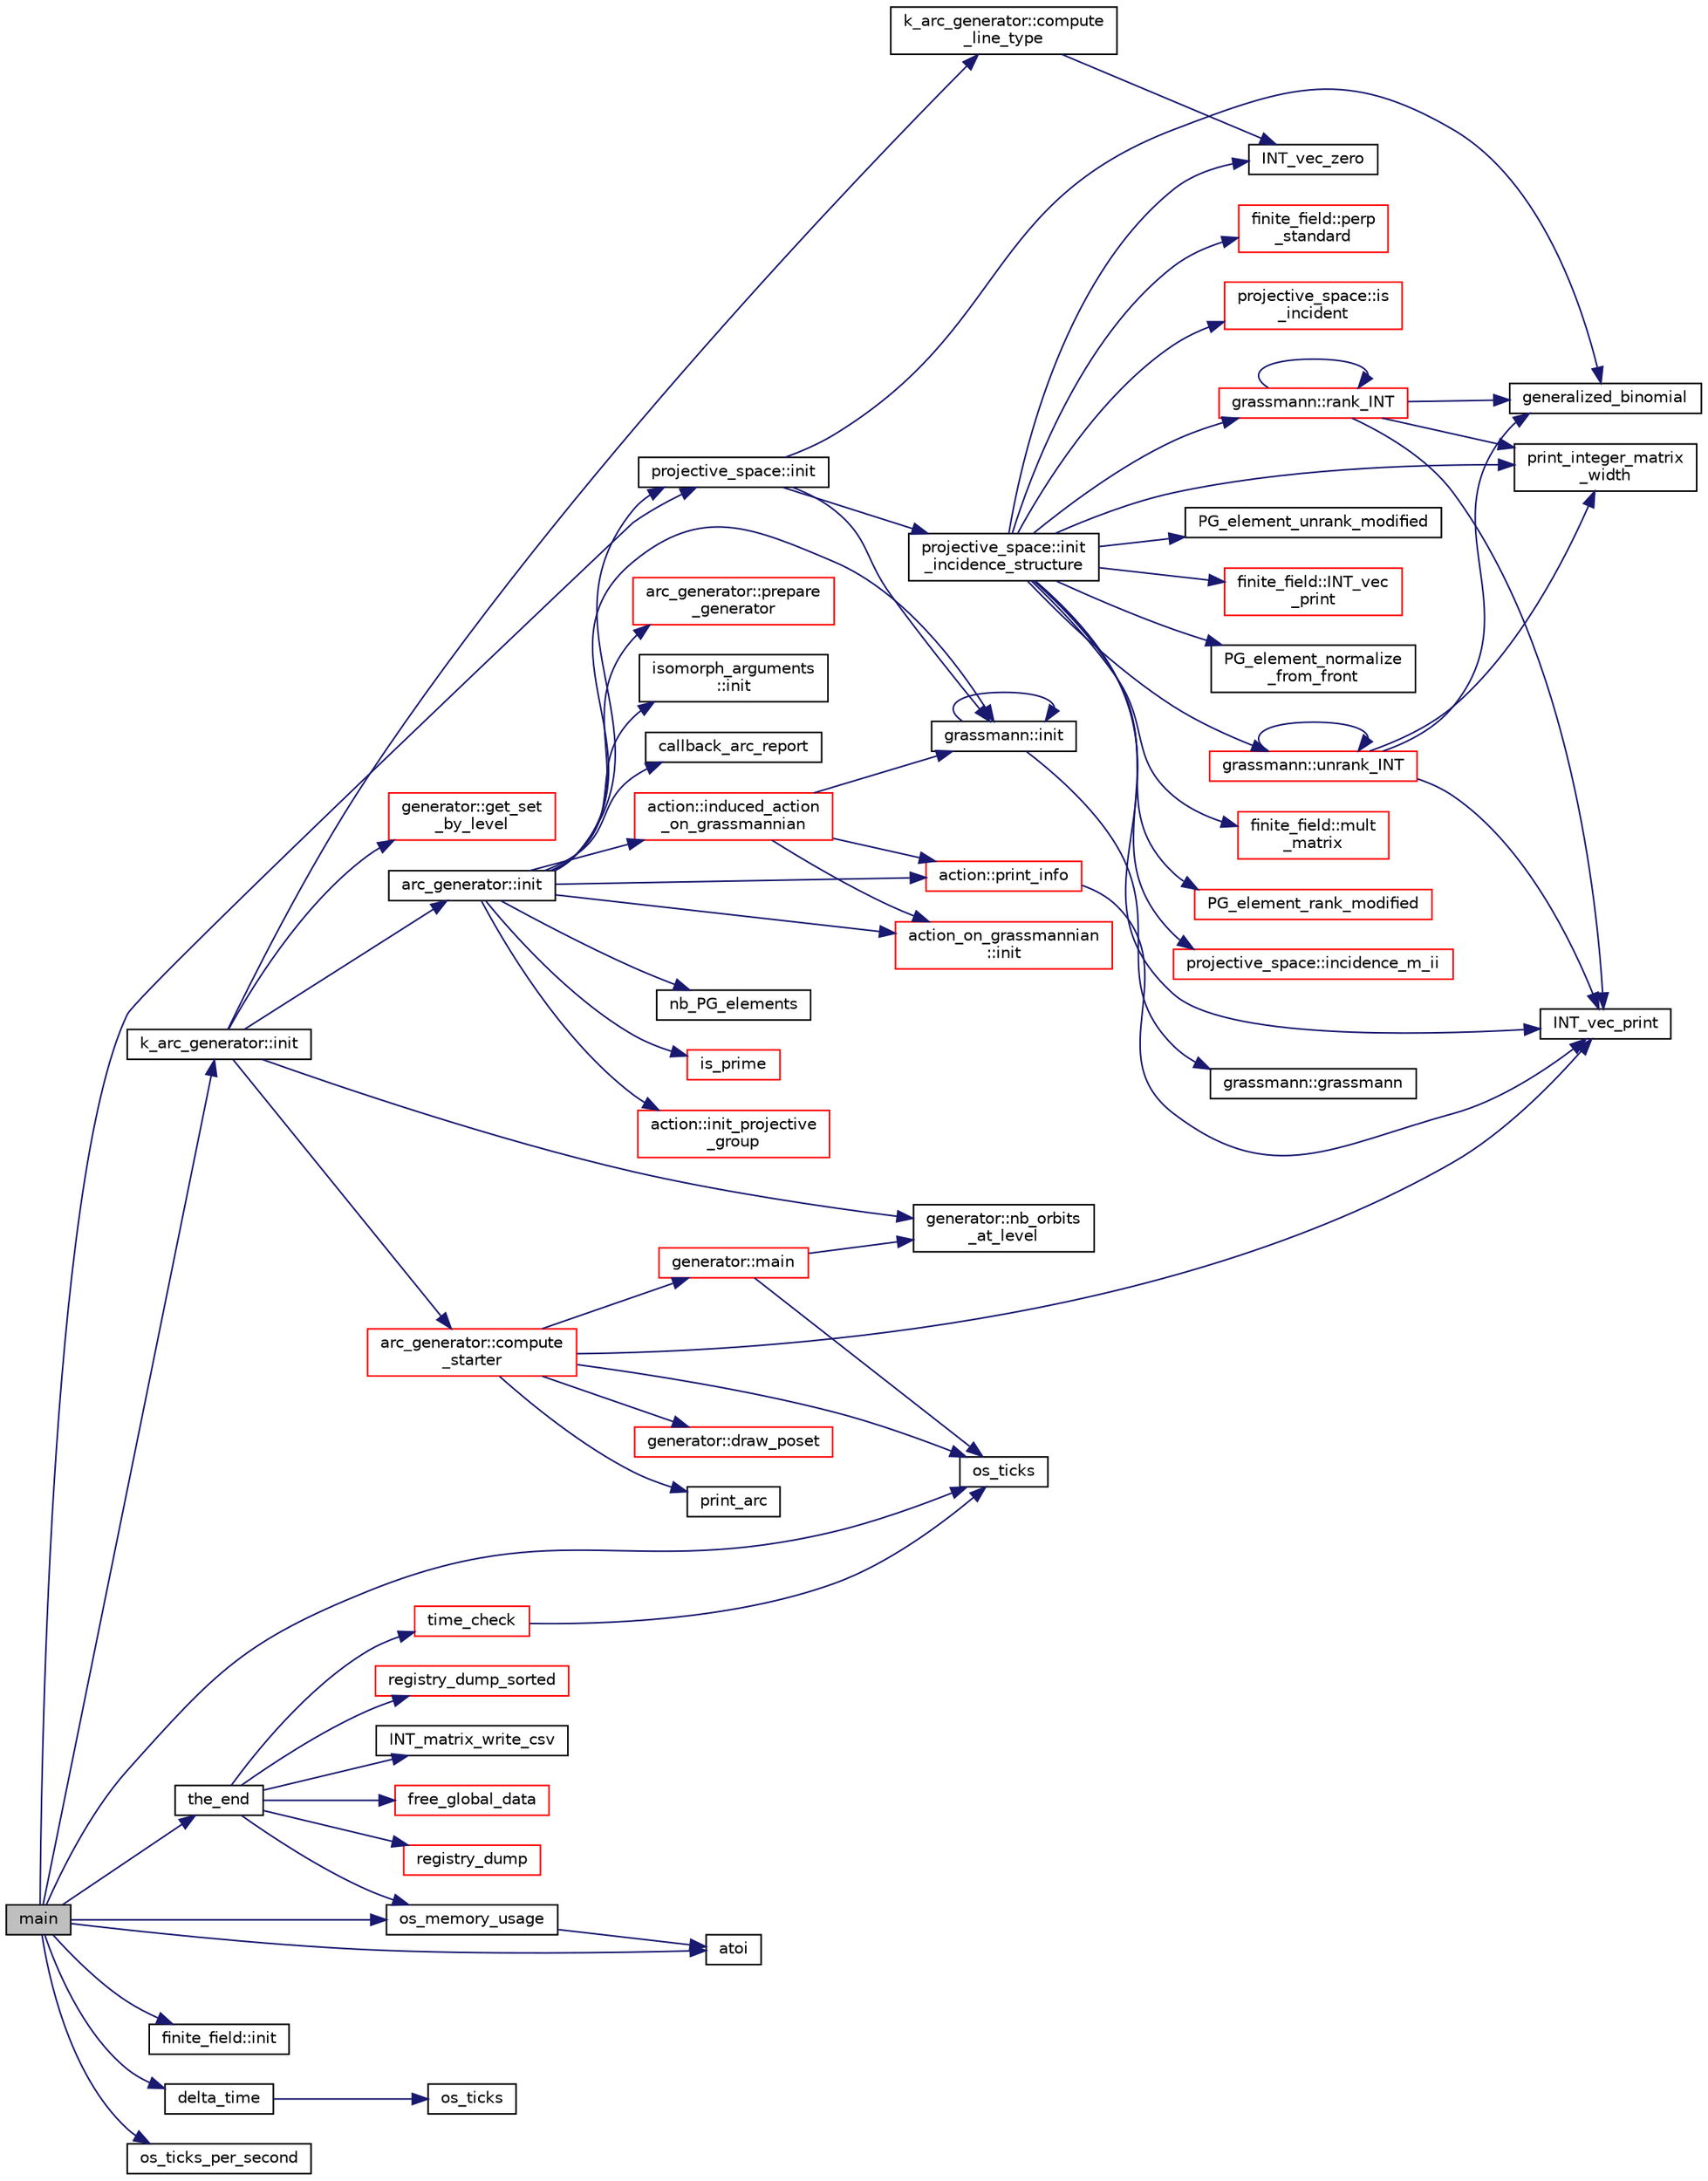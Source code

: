 digraph "main"
{
  edge [fontname="Helvetica",fontsize="10",labelfontname="Helvetica",labelfontsize="10"];
  node [fontname="Helvetica",fontsize="10",shape=record];
  rankdir="LR";
  Node0 [label="main",height=0.2,width=0.4,color="black", fillcolor="grey75", style="filled", fontcolor="black"];
  Node0 -> Node1 [color="midnightblue",fontsize="10",style="solid",fontname="Helvetica"];
  Node1 [label="os_ticks",height=0.2,width=0.4,color="black", fillcolor="white", style="filled",URL="$d5/db4/io__and__os_8h.html#a3da6d2b09e35d569adb7101dffcb5224"];
  Node0 -> Node2 [color="midnightblue",fontsize="10",style="solid",fontname="Helvetica"];
  Node2 [label="atoi",height=0.2,width=0.4,color="black", fillcolor="white", style="filled",URL="$d9/d60/discreta_8h.html#ad0ac71cbcb495289e474437d6b7d7fac"];
  Node0 -> Node3 [color="midnightblue",fontsize="10",style="solid",fontname="Helvetica"];
  Node3 [label="finite_field::init",height=0.2,width=0.4,color="black", fillcolor="white", style="filled",URL="$df/d5a/classfinite__field.html#a13e75e8165b27464935b50368ee8313c"];
  Node0 -> Node4 [color="midnightblue",fontsize="10",style="solid",fontname="Helvetica"];
  Node4 [label="projective_space::init",height=0.2,width=0.4,color="black", fillcolor="white", style="filled",URL="$d2/d17/classprojective__space.html#a8a1efa40df92744519365f82e4740dab"];
  Node4 -> Node5 [color="midnightblue",fontsize="10",style="solid",fontname="Helvetica"];
  Node5 [label="grassmann::init",height=0.2,width=0.4,color="black", fillcolor="white", style="filled",URL="$df/d02/classgrassmann.html#a2e8cf7b9f203254493d7c2607c17d498"];
  Node5 -> Node6 [color="midnightblue",fontsize="10",style="solid",fontname="Helvetica"];
  Node6 [label="grassmann::grassmann",height=0.2,width=0.4,color="black", fillcolor="white", style="filled",URL="$df/d02/classgrassmann.html#a252a85d3b74eb4fbd5771f4152a5f272"];
  Node5 -> Node5 [color="midnightblue",fontsize="10",style="solid",fontname="Helvetica"];
  Node4 -> Node7 [color="midnightblue",fontsize="10",style="solid",fontname="Helvetica"];
  Node7 [label="generalized_binomial",height=0.2,width=0.4,color="black", fillcolor="white", style="filled",URL="$d2/d7c/combinatorics_8_c.html#a24762dc22e45175d18ec1ec1d2556ae8"];
  Node4 -> Node8 [color="midnightblue",fontsize="10",style="solid",fontname="Helvetica"];
  Node8 [label="projective_space::init\l_incidence_structure",height=0.2,width=0.4,color="black", fillcolor="white", style="filled",URL="$d2/d17/classprojective__space.html#a1e59490325e045cc52674a3706780aed"];
  Node8 -> Node9 [color="midnightblue",fontsize="10",style="solid",fontname="Helvetica"];
  Node9 [label="INT_vec_zero",height=0.2,width=0.4,color="black", fillcolor="white", style="filled",URL="$df/dbf/sajeeb_8_c.html#aa8c9c7977203577026080f546fe4980f"];
  Node8 -> Node10 [color="midnightblue",fontsize="10",style="solid",fontname="Helvetica"];
  Node10 [label="PG_element_unrank_modified",height=0.2,width=0.4,color="black", fillcolor="white", style="filled",URL="$d4/d67/geometry_8h.html#a83ae9b605d496f6a90345303f6efae64"];
  Node8 -> Node11 [color="midnightblue",fontsize="10",style="solid",fontname="Helvetica"];
  Node11 [label="INT_vec_print",height=0.2,width=0.4,color="black", fillcolor="white", style="filled",URL="$df/dbf/sajeeb_8_c.html#a79a5901af0b47dd0d694109543c027fe"];
  Node8 -> Node12 [color="midnightblue",fontsize="10",style="solid",fontname="Helvetica"];
  Node12 [label="finite_field::INT_vec\l_print",height=0.2,width=0.4,color="red", fillcolor="white", style="filled",URL="$df/d5a/classfinite__field.html#a9c33a61dedc197e37b014b6f8dc07f06"];
  Node8 -> Node16 [color="midnightblue",fontsize="10",style="solid",fontname="Helvetica"];
  Node16 [label="PG_element_normalize\l_from_front",height=0.2,width=0.4,color="black", fillcolor="white", style="filled",URL="$d4/d67/geometry_8h.html#af675caf5f9975573455c8d93cb56bf95"];
  Node8 -> Node17 [color="midnightblue",fontsize="10",style="solid",fontname="Helvetica"];
  Node17 [label="grassmann::unrank_INT",height=0.2,width=0.4,color="red", fillcolor="white", style="filled",URL="$df/d02/classgrassmann.html#a32079405b95a6da2ba1420567d762d64"];
  Node17 -> Node7 [color="midnightblue",fontsize="10",style="solid",fontname="Helvetica"];
  Node17 -> Node11 [color="midnightblue",fontsize="10",style="solid",fontname="Helvetica"];
  Node17 -> Node17 [color="midnightblue",fontsize="10",style="solid",fontname="Helvetica"];
  Node17 -> Node21 [color="midnightblue",fontsize="10",style="solid",fontname="Helvetica"];
  Node21 [label="print_integer_matrix\l_width",height=0.2,width=0.4,color="black", fillcolor="white", style="filled",URL="$d5/db4/io__and__os_8h.html#aa78f3e73fc2179251bd15adbcc31573f"];
  Node8 -> Node21 [color="midnightblue",fontsize="10",style="solid",fontname="Helvetica"];
  Node8 -> Node22 [color="midnightblue",fontsize="10",style="solid",fontname="Helvetica"];
  Node22 [label="grassmann::rank_INT",height=0.2,width=0.4,color="red", fillcolor="white", style="filled",URL="$df/d02/classgrassmann.html#a1fa95ce7ecebd48b04c7a0dc75491184"];
  Node22 -> Node21 [color="midnightblue",fontsize="10",style="solid",fontname="Helvetica"];
  Node22 -> Node11 [color="midnightblue",fontsize="10",style="solid",fontname="Helvetica"];
  Node22 -> Node7 [color="midnightblue",fontsize="10",style="solid",fontname="Helvetica"];
  Node22 -> Node22 [color="midnightblue",fontsize="10",style="solid",fontname="Helvetica"];
  Node8 -> Node25 [color="midnightblue",fontsize="10",style="solid",fontname="Helvetica"];
  Node25 [label="finite_field::mult\l_matrix",height=0.2,width=0.4,color="red", fillcolor="white", style="filled",URL="$df/d5a/classfinite__field.html#a48517f15dfd7b21c37e0975855f1ada2"];
  Node8 -> Node28 [color="midnightblue",fontsize="10",style="solid",fontname="Helvetica"];
  Node28 [label="PG_element_rank_modified",height=0.2,width=0.4,color="red", fillcolor="white", style="filled",URL="$d4/d67/geometry_8h.html#a9cd1a8bf5b88a038e33862f6c2c3dd36"];
  Node8 -> Node30 [color="midnightblue",fontsize="10",style="solid",fontname="Helvetica"];
  Node30 [label="projective_space::incidence_m_ii",height=0.2,width=0.4,color="red", fillcolor="white", style="filled",URL="$d2/d17/classprojective__space.html#adafef534cb822f51289101e7d465ede2"];
  Node8 -> Node32 [color="midnightblue",fontsize="10",style="solid",fontname="Helvetica"];
  Node32 [label="finite_field::perp\l_standard",height=0.2,width=0.4,color="red", fillcolor="white", style="filled",URL="$df/d5a/classfinite__field.html#a2f5bc92908aea624a8d9179d2a9ba057"];
  Node8 -> Node37 [color="midnightblue",fontsize="10",style="solid",fontname="Helvetica"];
  Node37 [label="projective_space::is\l_incident",height=0.2,width=0.4,color="red", fillcolor="white", style="filled",URL="$d2/d17/classprojective__space.html#a225780a9f3d266bc425b3be0cf5bc0ff"];
  Node0 -> Node39 [color="midnightblue",fontsize="10",style="solid",fontname="Helvetica"];
  Node39 [label="k_arc_generator::init",height=0.2,width=0.4,color="black", fillcolor="white", style="filled",URL="$d6/dd8/classk__arc__generator.html#a6036d9f52ede9f8ca681505626b5361d"];
  Node39 -> Node40 [color="midnightblue",fontsize="10",style="solid",fontname="Helvetica"];
  Node40 [label="arc_generator::init",height=0.2,width=0.4,color="black", fillcolor="white", style="filled",URL="$d4/d21/classarc__generator.html#ae614e18e9c641d67069fa27d48245cde"];
  Node40 -> Node41 [color="midnightblue",fontsize="10",style="solid",fontname="Helvetica"];
  Node41 [label="nb_PG_elements",height=0.2,width=0.4,color="black", fillcolor="white", style="filled",URL="$d4/d67/geometry_8h.html#ada56c56cb5c7b39553dc0391f2df1cee"];
  Node40 -> Node42 [color="midnightblue",fontsize="10",style="solid",fontname="Helvetica"];
  Node42 [label="is_prime",height=0.2,width=0.4,color="red", fillcolor="white", style="filled",URL="$de/dc5/algebra__and__number__theory_8h.html#ac98a0478ba82b9568613df1c8df7e3b8"];
  Node40 -> Node44 [color="midnightblue",fontsize="10",style="solid",fontname="Helvetica"];
  Node44 [label="action::init_projective\l_group",height=0.2,width=0.4,color="red", fillcolor="white", style="filled",URL="$d2/d86/classaction.html#ad943cb9d3828331bf5634c6dbfc31afd"];
  Node40 -> Node5 [color="midnightblue",fontsize="10",style="solid",fontname="Helvetica"];
  Node40 -> Node171 [color="midnightblue",fontsize="10",style="solid",fontname="Helvetica"];
  Node171 [label="action_on_grassmannian\l::init",height=0.2,width=0.4,color="red", fillcolor="white", style="filled",URL="$d9/ddf/classaction__on__grassmannian.html#a2cf7eda6b88fa033fdc4486fa0508e84"];
  Node40 -> Node173 [color="midnightblue",fontsize="10",style="solid",fontname="Helvetica"];
  Node173 [label="action::induced_action\l_on_grassmannian",height=0.2,width=0.4,color="red", fillcolor="white", style="filled",URL="$d2/d86/classaction.html#a4dc271144a2899d2f94f88e52e4e538d"];
  Node173 -> Node5 [color="midnightblue",fontsize="10",style="solid",fontname="Helvetica"];
  Node173 -> Node171 [color="midnightblue",fontsize="10",style="solid",fontname="Helvetica"];
  Node173 -> Node180 [color="midnightblue",fontsize="10",style="solid",fontname="Helvetica"];
  Node180 [label="action::print_info",height=0.2,width=0.4,color="red", fillcolor="white", style="filled",URL="$d2/d86/classaction.html#a6f89e493e5c5a32e5c3b8963d438ce86"];
  Node180 -> Node11 [color="midnightblue",fontsize="10",style="solid",fontname="Helvetica"];
  Node40 -> Node180 [color="midnightblue",fontsize="10",style="solid",fontname="Helvetica"];
  Node40 -> Node4 [color="midnightblue",fontsize="10",style="solid",fontname="Helvetica"];
  Node40 -> Node182 [color="midnightblue",fontsize="10",style="solid",fontname="Helvetica"];
  Node182 [label="arc_generator::prepare\l_generator",height=0.2,width=0.4,color="red", fillcolor="white", style="filled",URL="$d4/d21/classarc__generator.html#ae175493a687aa4780d6444d445a46db3"];
  Node40 -> Node190 [color="midnightblue",fontsize="10",style="solid",fontname="Helvetica"];
  Node190 [label="isomorph_arguments\l::init",height=0.2,width=0.4,color="black", fillcolor="white", style="filled",URL="$d5/de4/classisomorph__arguments.html#abe91705a01029d128e336db7673e02dd"];
  Node40 -> Node191 [color="midnightblue",fontsize="10",style="solid",fontname="Helvetica"];
  Node191 [label="callback_arc_report",height=0.2,width=0.4,color="black", fillcolor="white", style="filled",URL="$d7/d4e/arc__generator_8_c.html#abf642e61d2743877394bdef7b97d031c"];
  Node39 -> Node192 [color="midnightblue",fontsize="10",style="solid",fontname="Helvetica"];
  Node192 [label="arc_generator::compute\l_starter",height=0.2,width=0.4,color="red", fillcolor="white", style="filled",URL="$d4/d21/classarc__generator.html#aad1dcec3a1c302e743d574bd1ac857d9"];
  Node192 -> Node1 [color="midnightblue",fontsize="10",style="solid",fontname="Helvetica"];
  Node192 -> Node193 [color="midnightblue",fontsize="10",style="solid",fontname="Helvetica"];
  Node193 [label="print_arc",height=0.2,width=0.4,color="black", fillcolor="white", style="filled",URL="$d7/d4e/arc__generator_8_c.html#a2d0267ec166d32b91a35af1d1e66427f"];
  Node192 -> Node194 [color="midnightblue",fontsize="10",style="solid",fontname="Helvetica"];
  Node194 [label="generator::main",height=0.2,width=0.4,color="red", fillcolor="white", style="filled",URL="$d7/d73/classgenerator.html#a01abff8e9f231bf0d82e2e8e0061f242"];
  Node194 -> Node1 [color="midnightblue",fontsize="10",style="solid",fontname="Helvetica"];
  Node194 -> Node207 [color="midnightblue",fontsize="10",style="solid",fontname="Helvetica"];
  Node207 [label="generator::nb_orbits\l_at_level",height=0.2,width=0.4,color="black", fillcolor="white", style="filled",URL="$d7/d73/classgenerator.html#a020f3d8378448310d044a4a24fadf301"];
  Node192 -> Node945 [color="midnightblue",fontsize="10",style="solid",fontname="Helvetica"];
  Node945 [label="generator::draw_poset",height=0.2,width=0.4,color="red", fillcolor="white", style="filled",URL="$d7/d73/classgenerator.html#aa4f99c75a86701ba85e514a294efdf3a"];
  Node192 -> Node11 [color="midnightblue",fontsize="10",style="solid",fontname="Helvetica"];
  Node39 -> Node207 [color="midnightblue",fontsize="10",style="solid",fontname="Helvetica"];
  Node39 -> Node963 [color="midnightblue",fontsize="10",style="solid",fontname="Helvetica"];
  Node963 [label="generator::get_set\l_by_level",height=0.2,width=0.4,color="red", fillcolor="white", style="filled",URL="$d7/d73/classgenerator.html#a3012a80d862b42c848b84584389c8594"];
  Node39 -> Node1050 [color="midnightblue",fontsize="10",style="solid",fontname="Helvetica"];
  Node1050 [label="k_arc_generator::compute\l_line_type",height=0.2,width=0.4,color="black", fillcolor="white", style="filled",URL="$d6/dd8/classk__arc__generator.html#ad0021452f544b722b2a6605aac44b092"];
  Node1050 -> Node9 [color="midnightblue",fontsize="10",style="solid",fontname="Helvetica"];
  Node0 -> Node498 [color="midnightblue",fontsize="10",style="solid",fontname="Helvetica"];
  Node498 [label="os_memory_usage",height=0.2,width=0.4,color="black", fillcolor="white", style="filled",URL="$d5/db4/io__and__os_8h.html#a5d6ab4b80c58e5d8bdb0fd1625709d0b"];
  Node498 -> Node2 [color="midnightblue",fontsize="10",style="solid",fontname="Helvetica"];
  Node0 -> Node1051 [color="midnightblue",fontsize="10",style="solid",fontname="Helvetica"];
  Node1051 [label="delta_time",height=0.2,width=0.4,color="black", fillcolor="white", style="filled",URL="$d5/db4/io__and__os_8h.html#aba5a9b4461d821d782f03b5665db1934"];
  Node1051 -> Node1052 [color="midnightblue",fontsize="10",style="solid",fontname="Helvetica"];
  Node1052 [label="os_ticks",height=0.2,width=0.4,color="black", fillcolor="white", style="filled",URL="$d4/d74/util_8_c.html#a3da6d2b09e35d569adb7101dffcb5224"];
  Node0 -> Node197 [color="midnightblue",fontsize="10",style="solid",fontname="Helvetica"];
  Node197 [label="os_ticks_per_second",height=0.2,width=0.4,color="black", fillcolor="white", style="filled",URL="$d5/db4/io__and__os_8h.html#a1b35e7a094dfde9db39ae352c9c17042"];
  Node0 -> Node477 [color="midnightblue",fontsize="10",style="solid",fontname="Helvetica"];
  Node477 [label="the_end",height=0.2,width=0.4,color="black", fillcolor="white", style="filled",URL="$d9/d60/discreta_8h.html#a3ebbd3ccb665a9f78deaa7408577b60c"];
  Node477 -> Node478 [color="midnightblue",fontsize="10",style="solid",fontname="Helvetica"];
  Node478 [label="free_global_data",height=0.2,width=0.4,color="red", fillcolor="white", style="filled",URL="$d3/dfb/discreta__global_8_c.html#a6bd9eb050090f8cf1e92db88a459cc28"];
  Node477 -> Node481 [color="midnightblue",fontsize="10",style="solid",fontname="Helvetica"];
  Node481 [label="registry_dump",height=0.2,width=0.4,color="red", fillcolor="white", style="filled",URL="$d5/db4/io__and__os_8h.html#a8ad65cbe10865661e8bafd6be2164955"];
  Node477 -> Node489 [color="midnightblue",fontsize="10",style="solid",fontname="Helvetica"];
  Node489 [label="registry_dump_sorted",height=0.2,width=0.4,color="red", fillcolor="white", style="filled",URL="$d5/db4/io__and__os_8h.html#aa28c9ee8650332ad2d526d5eb4fae48e"];
  Node477 -> Node496 [color="midnightblue",fontsize="10",style="solid",fontname="Helvetica"];
  Node496 [label="time_check",height=0.2,width=0.4,color="red", fillcolor="white", style="filled",URL="$d9/d60/discreta_8h.html#a04d64356f0c7cb798e55daec998c527e"];
  Node496 -> Node1 [color="midnightblue",fontsize="10",style="solid",fontname="Helvetica"];
  Node477 -> Node498 [color="midnightblue",fontsize="10",style="solid",fontname="Helvetica"];
  Node477 -> Node499 [color="midnightblue",fontsize="10",style="solid",fontname="Helvetica"];
  Node499 [label="INT_matrix_write_csv",height=0.2,width=0.4,color="black", fillcolor="white", style="filled",URL="$d5/db4/io__and__os_8h.html#a57604af509e1d43e918fd38e5f4ee96f"];
}
